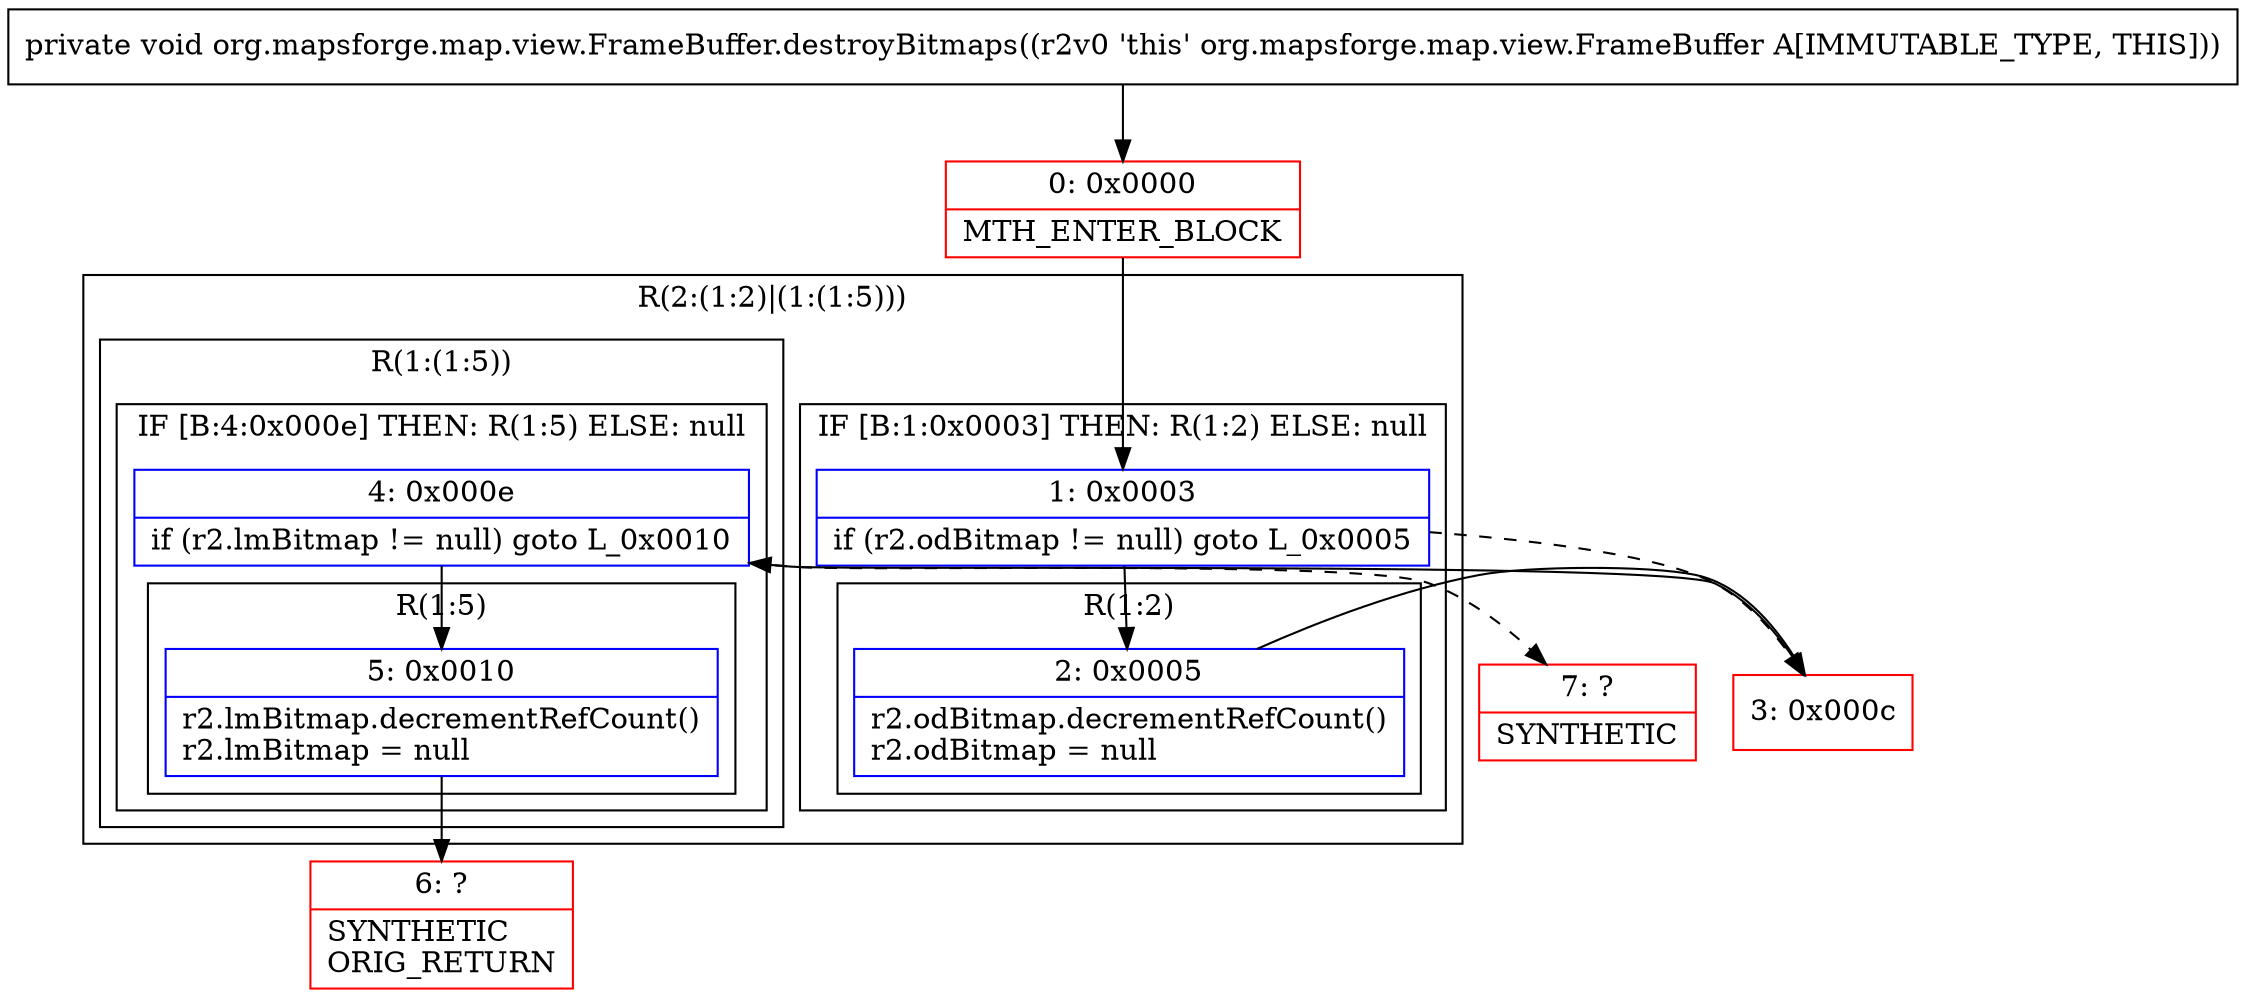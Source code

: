 digraph "CFG fororg.mapsforge.map.view.FrameBuffer.destroyBitmaps()V" {
subgraph cluster_Region_563182730 {
label = "R(2:(1:2)|(1:(1:5)))";
node [shape=record,color=blue];
subgraph cluster_IfRegion_280419741 {
label = "IF [B:1:0x0003] THEN: R(1:2) ELSE: null";
node [shape=record,color=blue];
Node_1 [shape=record,label="{1\:\ 0x0003|if (r2.odBitmap != null) goto L_0x0005\l}"];
subgraph cluster_Region_115573159 {
label = "R(1:2)";
node [shape=record,color=blue];
Node_2 [shape=record,label="{2\:\ 0x0005|r2.odBitmap.decrementRefCount()\lr2.odBitmap = null\l}"];
}
}
subgraph cluster_Region_1584834881 {
label = "R(1:(1:5))";
node [shape=record,color=blue];
subgraph cluster_IfRegion_1948908329 {
label = "IF [B:4:0x000e] THEN: R(1:5) ELSE: null";
node [shape=record,color=blue];
Node_4 [shape=record,label="{4\:\ 0x000e|if (r2.lmBitmap != null) goto L_0x0010\l}"];
subgraph cluster_Region_1389730308 {
label = "R(1:5)";
node [shape=record,color=blue];
Node_5 [shape=record,label="{5\:\ 0x0010|r2.lmBitmap.decrementRefCount()\lr2.lmBitmap = null\l}"];
}
}
}
}
Node_0 [shape=record,color=red,label="{0\:\ 0x0000|MTH_ENTER_BLOCK\l}"];
Node_3 [shape=record,color=red,label="{3\:\ 0x000c}"];
Node_6 [shape=record,color=red,label="{6\:\ ?|SYNTHETIC\lORIG_RETURN\l}"];
Node_7 [shape=record,color=red,label="{7\:\ ?|SYNTHETIC\l}"];
MethodNode[shape=record,label="{private void org.mapsforge.map.view.FrameBuffer.destroyBitmaps((r2v0 'this' org.mapsforge.map.view.FrameBuffer A[IMMUTABLE_TYPE, THIS])) }"];
MethodNode -> Node_0;
Node_1 -> Node_2;
Node_1 -> Node_3[style=dashed];
Node_2 -> Node_3;
Node_4 -> Node_5;
Node_4 -> Node_7[style=dashed];
Node_5 -> Node_6;
Node_0 -> Node_1;
Node_3 -> Node_4;
}

